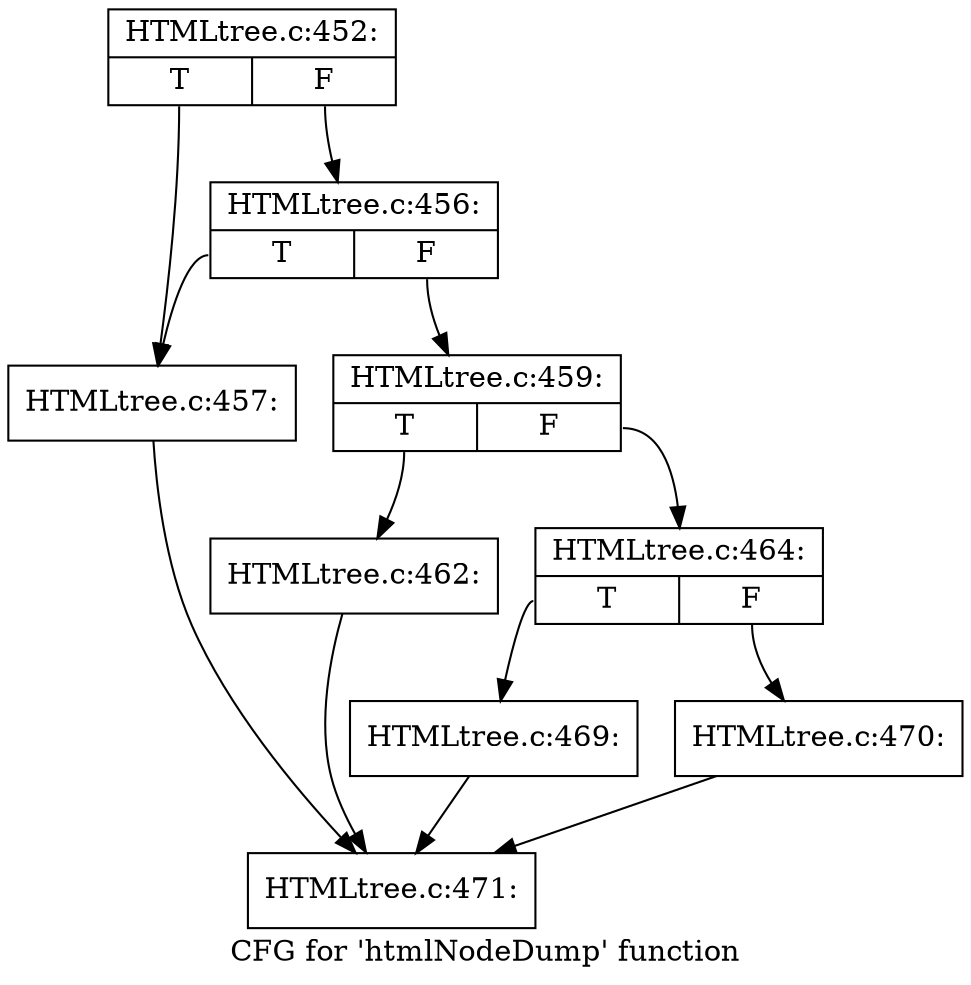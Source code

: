 digraph "CFG for 'htmlNodeDump' function" {
	label="CFG for 'htmlNodeDump' function";

	Node0x43120f0 [shape=record,label="{HTMLtree.c:452:|{<s0>T|<s1>F}}"];
	Node0x43120f0:s0 -> Node0x42d6360;
	Node0x43120f0:s1 -> Node0x42d6400;
	Node0x42d6400 [shape=record,label="{HTMLtree.c:456:|{<s0>T|<s1>F}}"];
	Node0x42d6400:s0 -> Node0x42d6360;
	Node0x42d6400:s1 -> Node0x42d63b0;
	Node0x42d6360 [shape=record,label="{HTMLtree.c:457:}"];
	Node0x42d6360 -> Node0x43123d0;
	Node0x42d63b0 [shape=record,label="{HTMLtree.c:459:|{<s0>T|<s1>F}}"];
	Node0x42d63b0:s0 -> Node0x4315ea0;
	Node0x42d63b0:s1 -> Node0x43161d0;
	Node0x4315ea0 [shape=record,label="{HTMLtree.c:462:}"];
	Node0x4315ea0 -> Node0x43123d0;
	Node0x43161d0 [shape=record,label="{HTMLtree.c:464:|{<s0>T|<s1>F}}"];
	Node0x43161d0:s0 -> Node0x4316d00;
	Node0x43161d0:s1 -> Node0x43171d0;
	Node0x4316d00 [shape=record,label="{HTMLtree.c:469:}"];
	Node0x4316d00 -> Node0x43123d0;
	Node0x43171d0 [shape=record,label="{HTMLtree.c:470:}"];
	Node0x43171d0 -> Node0x43123d0;
	Node0x43123d0 [shape=record,label="{HTMLtree.c:471:}"];
}
